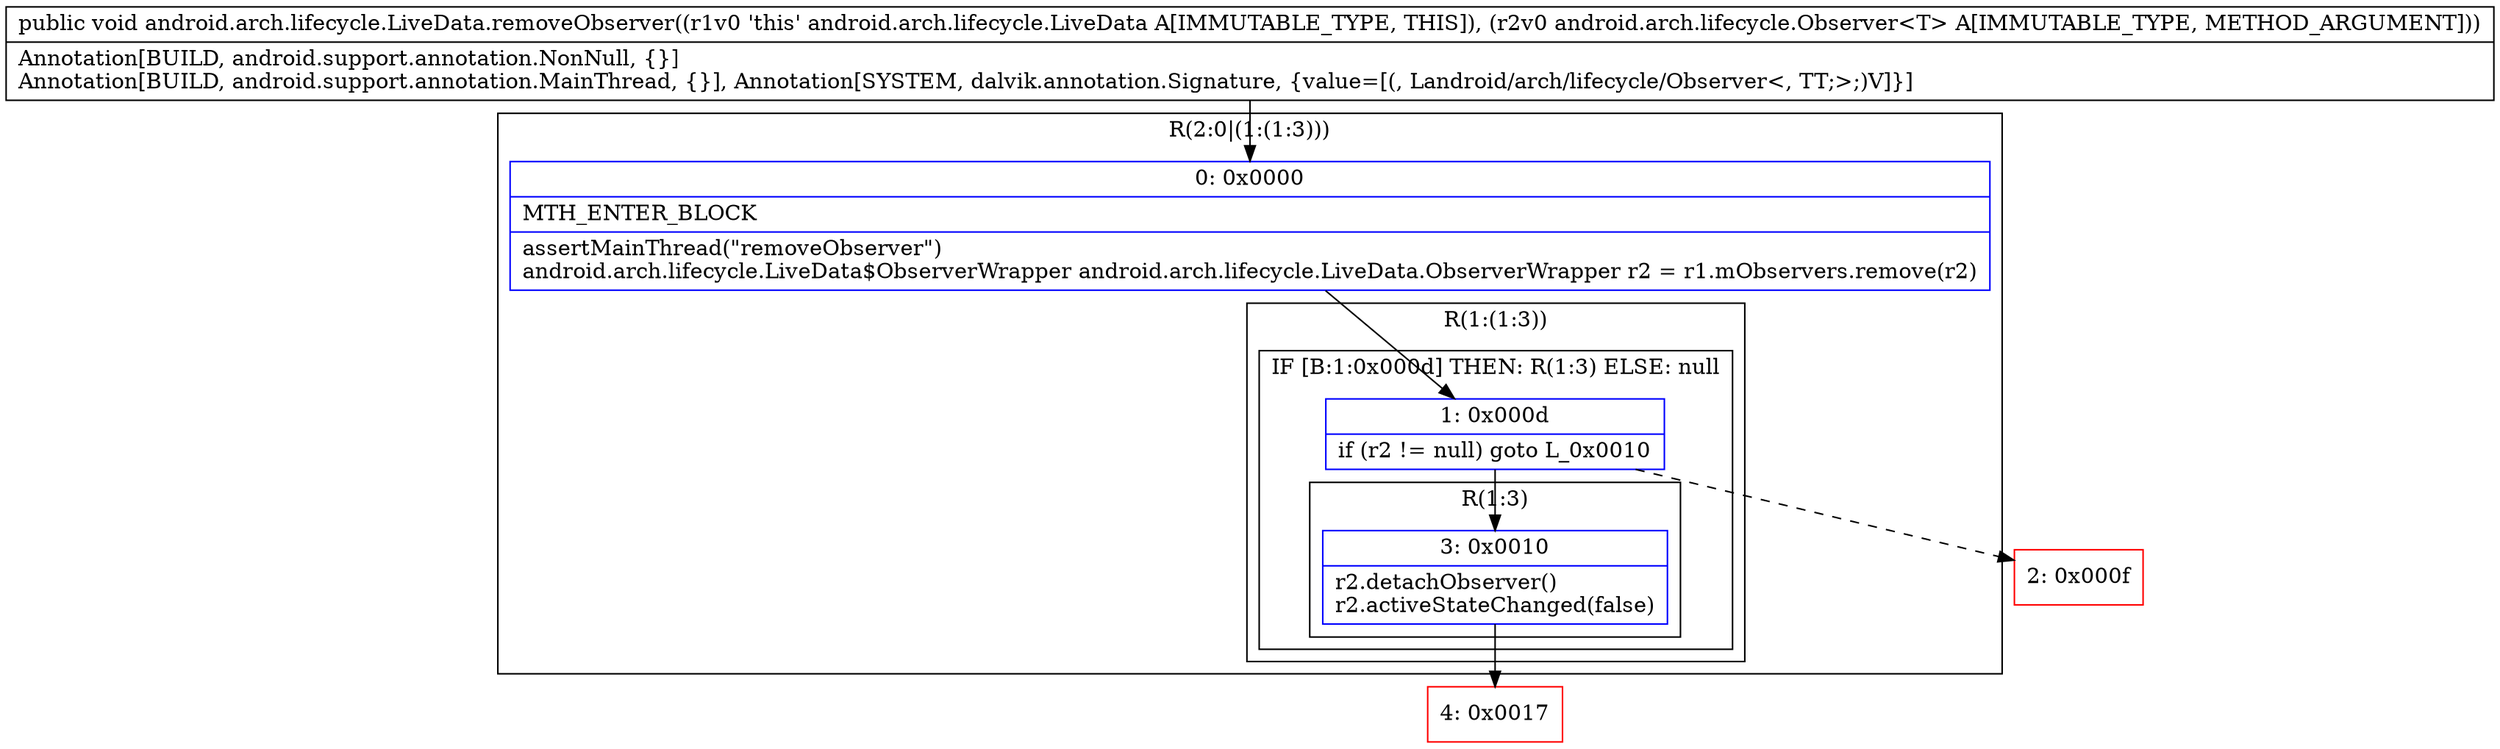 digraph "CFG forandroid.arch.lifecycle.LiveData.removeObserver(Landroid\/arch\/lifecycle\/Observer;)V" {
subgraph cluster_Region_574010058 {
label = "R(2:0|(1:(1:3)))";
node [shape=record,color=blue];
Node_0 [shape=record,label="{0\:\ 0x0000|MTH_ENTER_BLOCK\l|assertMainThread(\"removeObserver\")\landroid.arch.lifecycle.LiveData$ObserverWrapper android.arch.lifecycle.LiveData.ObserverWrapper r2 = r1.mObservers.remove(r2)\l}"];
subgraph cluster_Region_1537558872 {
label = "R(1:(1:3))";
node [shape=record,color=blue];
subgraph cluster_IfRegion_593283559 {
label = "IF [B:1:0x000d] THEN: R(1:3) ELSE: null";
node [shape=record,color=blue];
Node_1 [shape=record,label="{1\:\ 0x000d|if (r2 != null) goto L_0x0010\l}"];
subgraph cluster_Region_1210104119 {
label = "R(1:3)";
node [shape=record,color=blue];
Node_3 [shape=record,label="{3\:\ 0x0010|r2.detachObserver()\lr2.activeStateChanged(false)\l}"];
}
}
}
}
Node_2 [shape=record,color=red,label="{2\:\ 0x000f}"];
Node_4 [shape=record,color=red,label="{4\:\ 0x0017}"];
MethodNode[shape=record,label="{public void android.arch.lifecycle.LiveData.removeObserver((r1v0 'this' android.arch.lifecycle.LiveData A[IMMUTABLE_TYPE, THIS]), (r2v0 android.arch.lifecycle.Observer\<T\> A[IMMUTABLE_TYPE, METHOD_ARGUMENT]))  | Annotation[BUILD, android.support.annotation.NonNull, \{\}]\lAnnotation[BUILD, android.support.annotation.MainThread, \{\}], Annotation[SYSTEM, dalvik.annotation.Signature, \{value=[(, Landroid\/arch\/lifecycle\/Observer\<, TT;\>;)V]\}]\l}"];
MethodNode -> Node_0;
Node_0 -> Node_1;
Node_1 -> Node_2[style=dashed];
Node_1 -> Node_3;
Node_3 -> Node_4;
}

